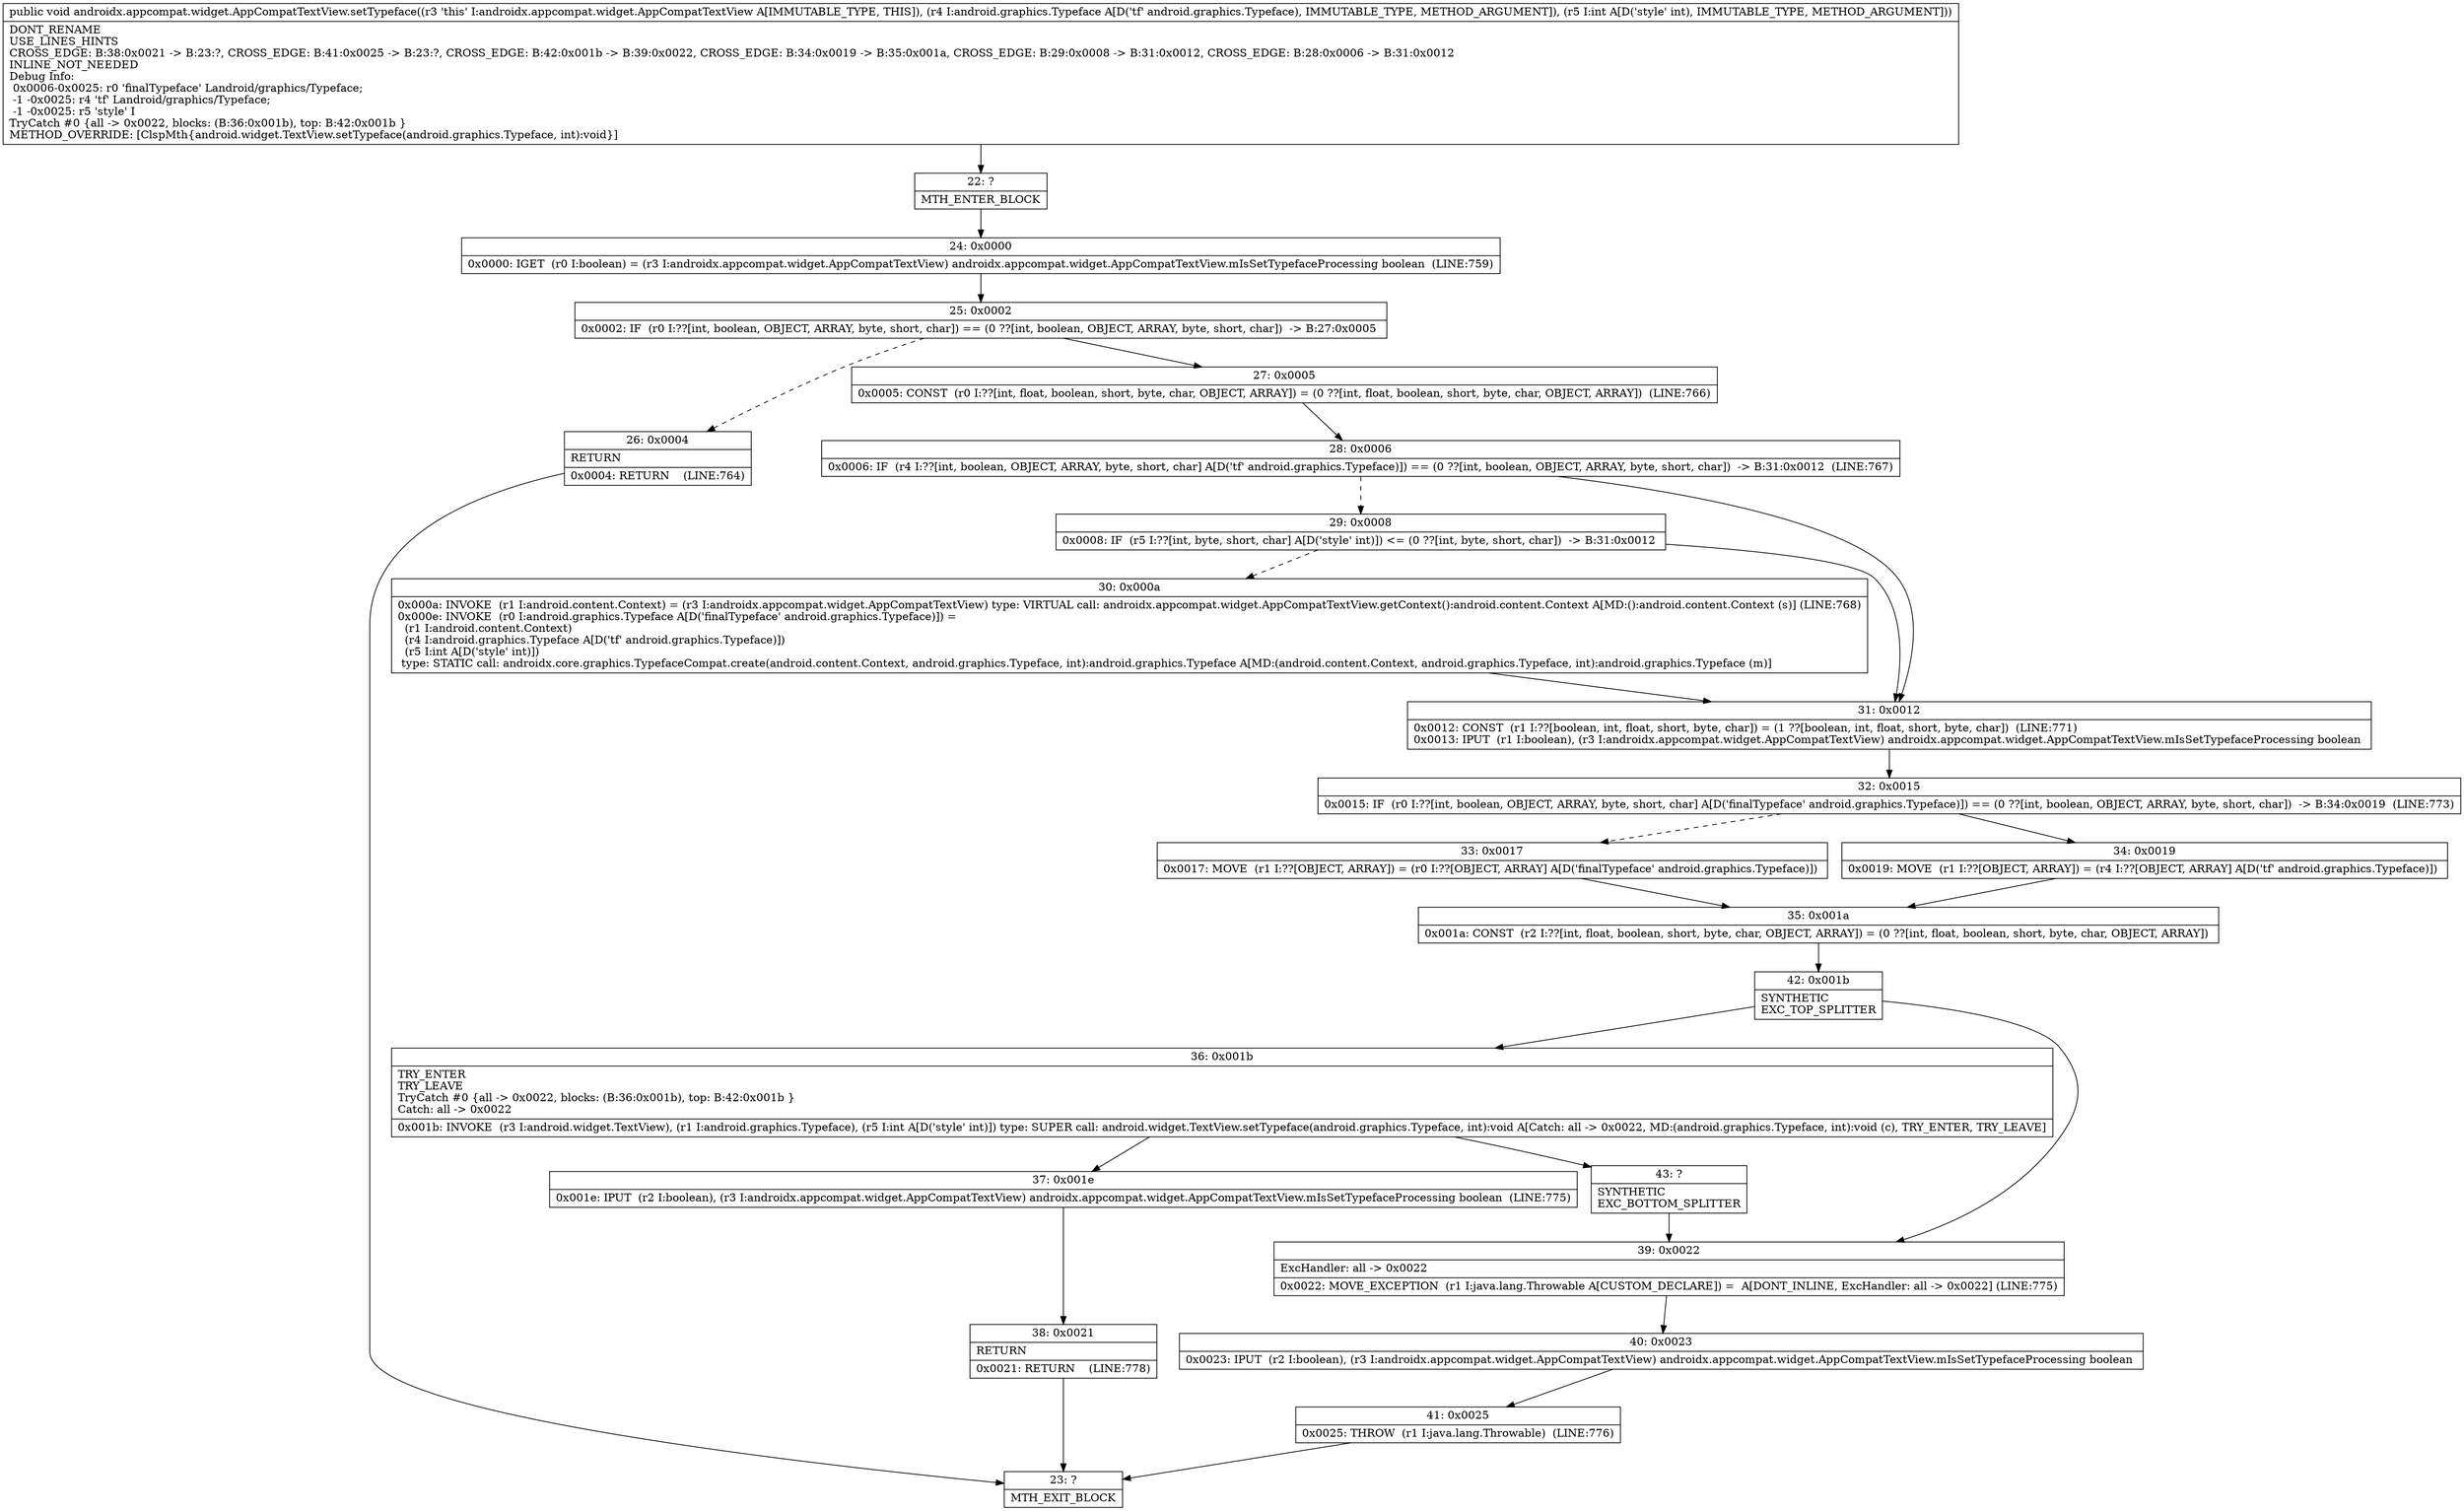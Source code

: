 digraph "CFG forandroidx.appcompat.widget.AppCompatTextView.setTypeface(Landroid\/graphics\/Typeface;I)V" {
Node_22 [shape=record,label="{22\:\ ?|MTH_ENTER_BLOCK\l}"];
Node_24 [shape=record,label="{24\:\ 0x0000|0x0000: IGET  (r0 I:boolean) = (r3 I:androidx.appcompat.widget.AppCompatTextView) androidx.appcompat.widget.AppCompatTextView.mIsSetTypefaceProcessing boolean  (LINE:759)\l}"];
Node_25 [shape=record,label="{25\:\ 0x0002|0x0002: IF  (r0 I:??[int, boolean, OBJECT, ARRAY, byte, short, char]) == (0 ??[int, boolean, OBJECT, ARRAY, byte, short, char])  \-\> B:27:0x0005 \l}"];
Node_26 [shape=record,label="{26\:\ 0x0004|RETURN\l|0x0004: RETURN    (LINE:764)\l}"];
Node_23 [shape=record,label="{23\:\ ?|MTH_EXIT_BLOCK\l}"];
Node_27 [shape=record,label="{27\:\ 0x0005|0x0005: CONST  (r0 I:??[int, float, boolean, short, byte, char, OBJECT, ARRAY]) = (0 ??[int, float, boolean, short, byte, char, OBJECT, ARRAY])  (LINE:766)\l}"];
Node_28 [shape=record,label="{28\:\ 0x0006|0x0006: IF  (r4 I:??[int, boolean, OBJECT, ARRAY, byte, short, char] A[D('tf' android.graphics.Typeface)]) == (0 ??[int, boolean, OBJECT, ARRAY, byte, short, char])  \-\> B:31:0x0012  (LINE:767)\l}"];
Node_29 [shape=record,label="{29\:\ 0x0008|0x0008: IF  (r5 I:??[int, byte, short, char] A[D('style' int)]) \<= (0 ??[int, byte, short, char])  \-\> B:31:0x0012 \l}"];
Node_30 [shape=record,label="{30\:\ 0x000a|0x000a: INVOKE  (r1 I:android.content.Context) = (r3 I:androidx.appcompat.widget.AppCompatTextView) type: VIRTUAL call: androidx.appcompat.widget.AppCompatTextView.getContext():android.content.Context A[MD:():android.content.Context (s)] (LINE:768)\l0x000e: INVOKE  (r0 I:android.graphics.Typeface A[D('finalTypeface' android.graphics.Typeface)]) = \l  (r1 I:android.content.Context)\l  (r4 I:android.graphics.Typeface A[D('tf' android.graphics.Typeface)])\l  (r5 I:int A[D('style' int)])\l type: STATIC call: androidx.core.graphics.TypefaceCompat.create(android.content.Context, android.graphics.Typeface, int):android.graphics.Typeface A[MD:(android.content.Context, android.graphics.Typeface, int):android.graphics.Typeface (m)]\l}"];
Node_31 [shape=record,label="{31\:\ 0x0012|0x0012: CONST  (r1 I:??[boolean, int, float, short, byte, char]) = (1 ??[boolean, int, float, short, byte, char])  (LINE:771)\l0x0013: IPUT  (r1 I:boolean), (r3 I:androidx.appcompat.widget.AppCompatTextView) androidx.appcompat.widget.AppCompatTextView.mIsSetTypefaceProcessing boolean \l}"];
Node_32 [shape=record,label="{32\:\ 0x0015|0x0015: IF  (r0 I:??[int, boolean, OBJECT, ARRAY, byte, short, char] A[D('finalTypeface' android.graphics.Typeface)]) == (0 ??[int, boolean, OBJECT, ARRAY, byte, short, char])  \-\> B:34:0x0019  (LINE:773)\l}"];
Node_33 [shape=record,label="{33\:\ 0x0017|0x0017: MOVE  (r1 I:??[OBJECT, ARRAY]) = (r0 I:??[OBJECT, ARRAY] A[D('finalTypeface' android.graphics.Typeface)]) \l}"];
Node_35 [shape=record,label="{35\:\ 0x001a|0x001a: CONST  (r2 I:??[int, float, boolean, short, byte, char, OBJECT, ARRAY]) = (0 ??[int, float, boolean, short, byte, char, OBJECT, ARRAY]) \l}"];
Node_42 [shape=record,label="{42\:\ 0x001b|SYNTHETIC\lEXC_TOP_SPLITTER\l}"];
Node_36 [shape=record,label="{36\:\ 0x001b|TRY_ENTER\lTRY_LEAVE\lTryCatch #0 \{all \-\> 0x0022, blocks: (B:36:0x001b), top: B:42:0x001b \}\lCatch: all \-\> 0x0022\l|0x001b: INVOKE  (r3 I:android.widget.TextView), (r1 I:android.graphics.Typeface), (r5 I:int A[D('style' int)]) type: SUPER call: android.widget.TextView.setTypeface(android.graphics.Typeface, int):void A[Catch: all \-\> 0x0022, MD:(android.graphics.Typeface, int):void (c), TRY_ENTER, TRY_LEAVE]\l}"];
Node_37 [shape=record,label="{37\:\ 0x001e|0x001e: IPUT  (r2 I:boolean), (r3 I:androidx.appcompat.widget.AppCompatTextView) androidx.appcompat.widget.AppCompatTextView.mIsSetTypefaceProcessing boolean  (LINE:775)\l}"];
Node_38 [shape=record,label="{38\:\ 0x0021|RETURN\l|0x0021: RETURN    (LINE:778)\l}"];
Node_43 [shape=record,label="{43\:\ ?|SYNTHETIC\lEXC_BOTTOM_SPLITTER\l}"];
Node_39 [shape=record,label="{39\:\ 0x0022|ExcHandler: all \-\> 0x0022\l|0x0022: MOVE_EXCEPTION  (r1 I:java.lang.Throwable A[CUSTOM_DECLARE]) =  A[DONT_INLINE, ExcHandler: all \-\> 0x0022] (LINE:775)\l}"];
Node_40 [shape=record,label="{40\:\ 0x0023|0x0023: IPUT  (r2 I:boolean), (r3 I:androidx.appcompat.widget.AppCompatTextView) androidx.appcompat.widget.AppCompatTextView.mIsSetTypefaceProcessing boolean \l}"];
Node_41 [shape=record,label="{41\:\ 0x0025|0x0025: THROW  (r1 I:java.lang.Throwable)  (LINE:776)\l}"];
Node_34 [shape=record,label="{34\:\ 0x0019|0x0019: MOVE  (r1 I:??[OBJECT, ARRAY]) = (r4 I:??[OBJECT, ARRAY] A[D('tf' android.graphics.Typeface)]) \l}"];
MethodNode[shape=record,label="{public void androidx.appcompat.widget.AppCompatTextView.setTypeface((r3 'this' I:androidx.appcompat.widget.AppCompatTextView A[IMMUTABLE_TYPE, THIS]), (r4 I:android.graphics.Typeface A[D('tf' android.graphics.Typeface), IMMUTABLE_TYPE, METHOD_ARGUMENT]), (r5 I:int A[D('style' int), IMMUTABLE_TYPE, METHOD_ARGUMENT]))  | DONT_RENAME\lUSE_LINES_HINTS\lCROSS_EDGE: B:38:0x0021 \-\> B:23:?, CROSS_EDGE: B:41:0x0025 \-\> B:23:?, CROSS_EDGE: B:42:0x001b \-\> B:39:0x0022, CROSS_EDGE: B:34:0x0019 \-\> B:35:0x001a, CROSS_EDGE: B:29:0x0008 \-\> B:31:0x0012, CROSS_EDGE: B:28:0x0006 \-\> B:31:0x0012\lINLINE_NOT_NEEDED\lDebug Info:\l  0x0006\-0x0025: r0 'finalTypeface' Landroid\/graphics\/Typeface;\l  \-1 \-0x0025: r4 'tf' Landroid\/graphics\/Typeface;\l  \-1 \-0x0025: r5 'style' I\lTryCatch #0 \{all \-\> 0x0022, blocks: (B:36:0x001b), top: B:42:0x001b \}\lMETHOD_OVERRIDE: [ClspMth\{android.widget.TextView.setTypeface(android.graphics.Typeface, int):void\}]\l}"];
MethodNode -> Node_22;Node_22 -> Node_24;
Node_24 -> Node_25;
Node_25 -> Node_26[style=dashed];
Node_25 -> Node_27;
Node_26 -> Node_23;
Node_27 -> Node_28;
Node_28 -> Node_29[style=dashed];
Node_28 -> Node_31;
Node_29 -> Node_30[style=dashed];
Node_29 -> Node_31;
Node_30 -> Node_31;
Node_31 -> Node_32;
Node_32 -> Node_33[style=dashed];
Node_32 -> Node_34;
Node_33 -> Node_35;
Node_35 -> Node_42;
Node_42 -> Node_36;
Node_42 -> Node_39;
Node_36 -> Node_37;
Node_36 -> Node_43;
Node_37 -> Node_38;
Node_38 -> Node_23;
Node_43 -> Node_39;
Node_39 -> Node_40;
Node_40 -> Node_41;
Node_41 -> Node_23;
Node_34 -> Node_35;
}

